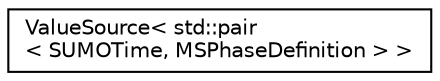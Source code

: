 digraph "Graphical Class Hierarchy"
{
  edge [fontname="Helvetica",fontsize="10",labelfontname="Helvetica",labelfontsize="10"];
  node [fontname="Helvetica",fontsize="10",shape=record];
  rankdir="LR";
  Node0 [label="ValueSource\< std::pair\l\< SUMOTime, MSPhaseDefinition \> \>",height=0.2,width=0.4,color="black", fillcolor="white", style="filled",URL="$d5/dcd/class_value_source.html"];
}
